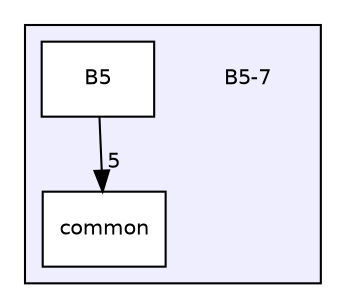 digraph "B5-7" {
  compound=true
  node [ fontsize="10", fontname="Helvetica"];
  edge [ labelfontsize="10", labelfontname="Helvetica"];
  subgraph clusterdir_8b2807dcb070fb6e96a8509d731b7823 {
    graph [ bgcolor="#eeeeff", pencolor="black", label="" URL="dir_8b2807dcb070fb6e96a8509d731b7823.html"];
    dir_8b2807dcb070fb6e96a8509d731b7823 [shape=plaintext label="B5-7"];
    dir_780c47915b280144e11d33d0301e5ffc [shape=box label="B5" color="black" fillcolor="white" style="filled" URL="dir_780c47915b280144e11d33d0301e5ffc.html"];
    dir_fbb0023dad6c9ca9634ce751578e3c98 [shape=box label="common" color="black" fillcolor="white" style="filled" URL="dir_fbb0023dad6c9ca9634ce751578e3c98.html"];
  }
  dir_780c47915b280144e11d33d0301e5ffc->dir_fbb0023dad6c9ca9634ce751578e3c98 [headlabel="5", labeldistance=1.5 headhref="dir_000001_000002.html"];
}
